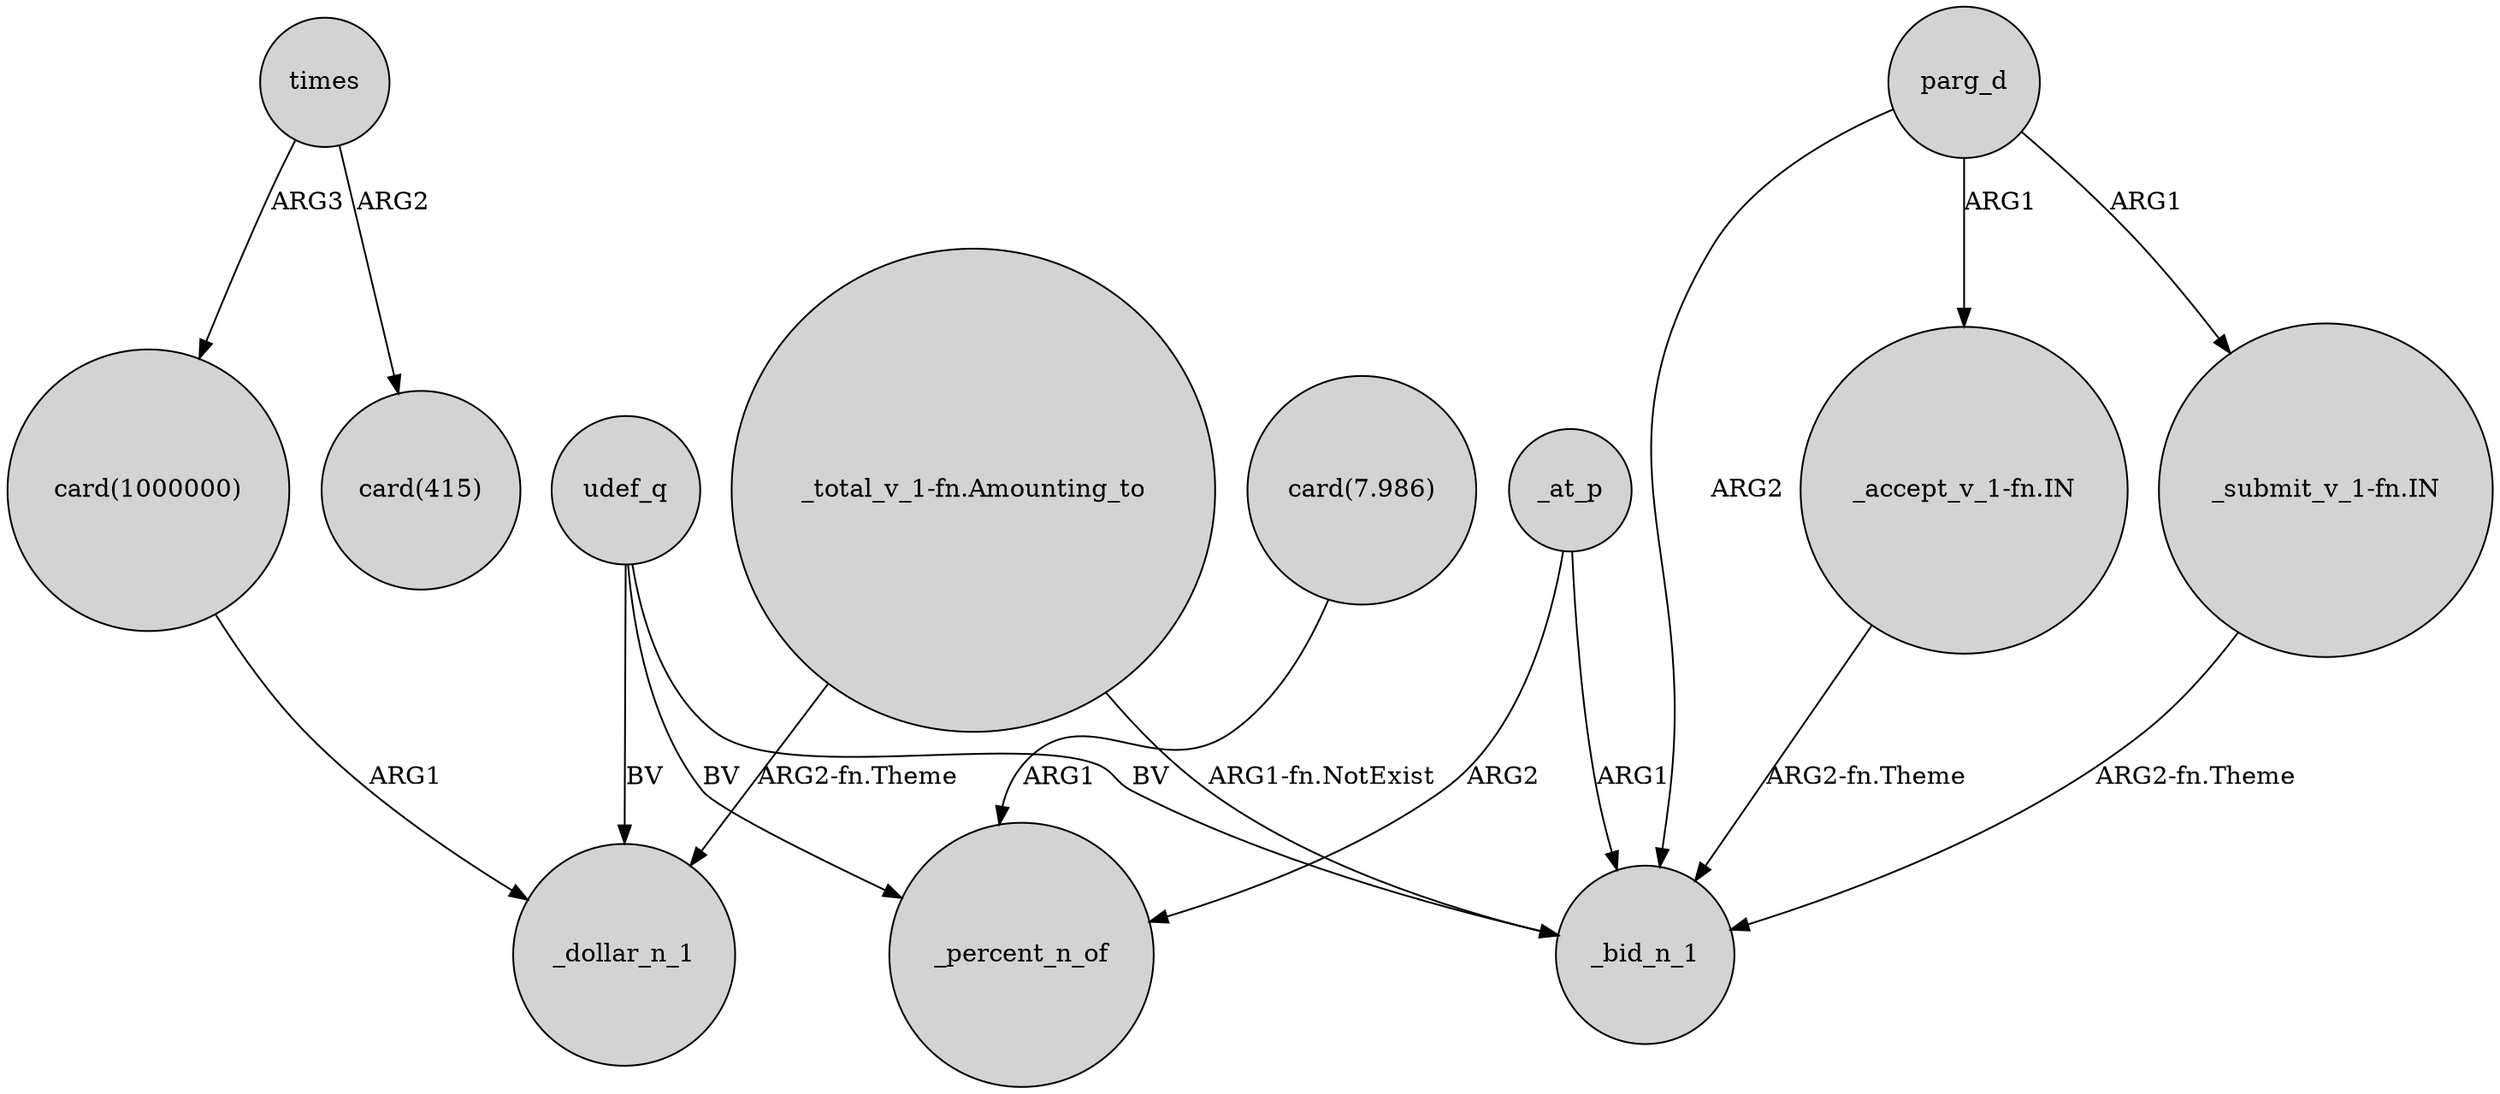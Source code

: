 digraph {
	node [shape=circle style=filled]
	times -> "card(415)" [label=ARG2]
	udef_q -> _bid_n_1 [label=BV]
	_at_p -> _percent_n_of [label=ARG2]
	"card(1000000)" -> _dollar_n_1 [label=ARG1]
	_at_p -> _bid_n_1 [label=ARG1]
	"card(7.986)" -> _percent_n_of [label=ARG1]
	parg_d -> "_accept_v_1-fn.IN" [label=ARG1]
	times -> "card(1000000)" [label=ARG3]
	"_accept_v_1-fn.IN" -> _bid_n_1 [label="ARG2-fn.Theme"]
	udef_q -> _percent_n_of [label=BV]
	parg_d -> "_submit_v_1-fn.IN" [label=ARG1]
	parg_d -> _bid_n_1 [label=ARG2]
	"_total_v_1-fn.Amounting_to" -> _dollar_n_1 [label="ARG2-fn.Theme"]
	"_total_v_1-fn.Amounting_to" -> _bid_n_1 [label="ARG1-fn.NotExist"]
	"_submit_v_1-fn.IN" -> _bid_n_1 [label="ARG2-fn.Theme"]
	udef_q -> _dollar_n_1 [label=BV]
}
